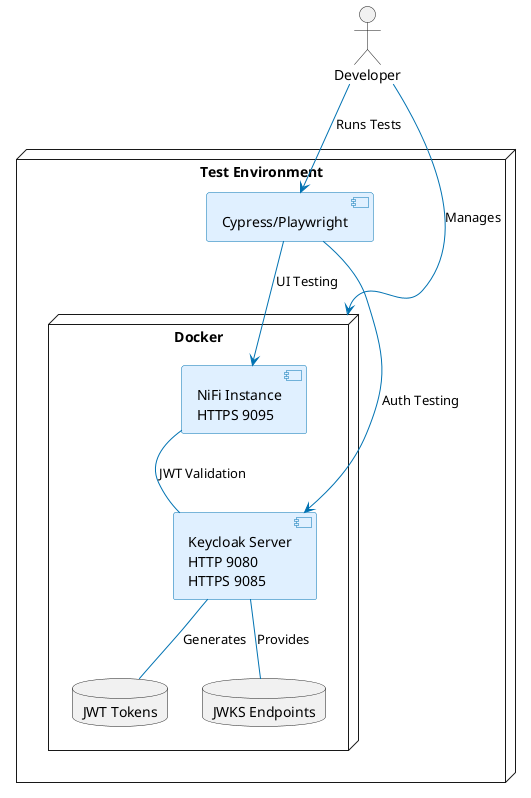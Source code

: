 @startuml
skinparam {
    BackgroundColor white
    ArrowColor #0072B2
    BorderColor #0072B2
    ComponentBorderColor #0072B2
    ComponentBackgroundColor #E0F0FF
}

node "Test Environment" as TE {
    component "Cypress/Playwright" as CP
    
    node "Docker" as D {
        component "NiFi Instance\nHTTPS 9095" as N
        component "Keycloak Server\nHTTP 9080\nHTTPS 9085" as K
        
        database "JWT Tokens" as JWT
        database "JWKS Endpoints" as JWKS
        
        N -- K : "JWT Validation"
        K -- JWT : "Generates"
        K -- JWKS : "Provides"
    }
    
    CP --> N : "UI Testing"
    CP --> K : "Auth Testing"
}

actor "Developer" as DEV
DEV --> CP : "Runs Tests"
DEV --> D : "Manages"
@enduml
